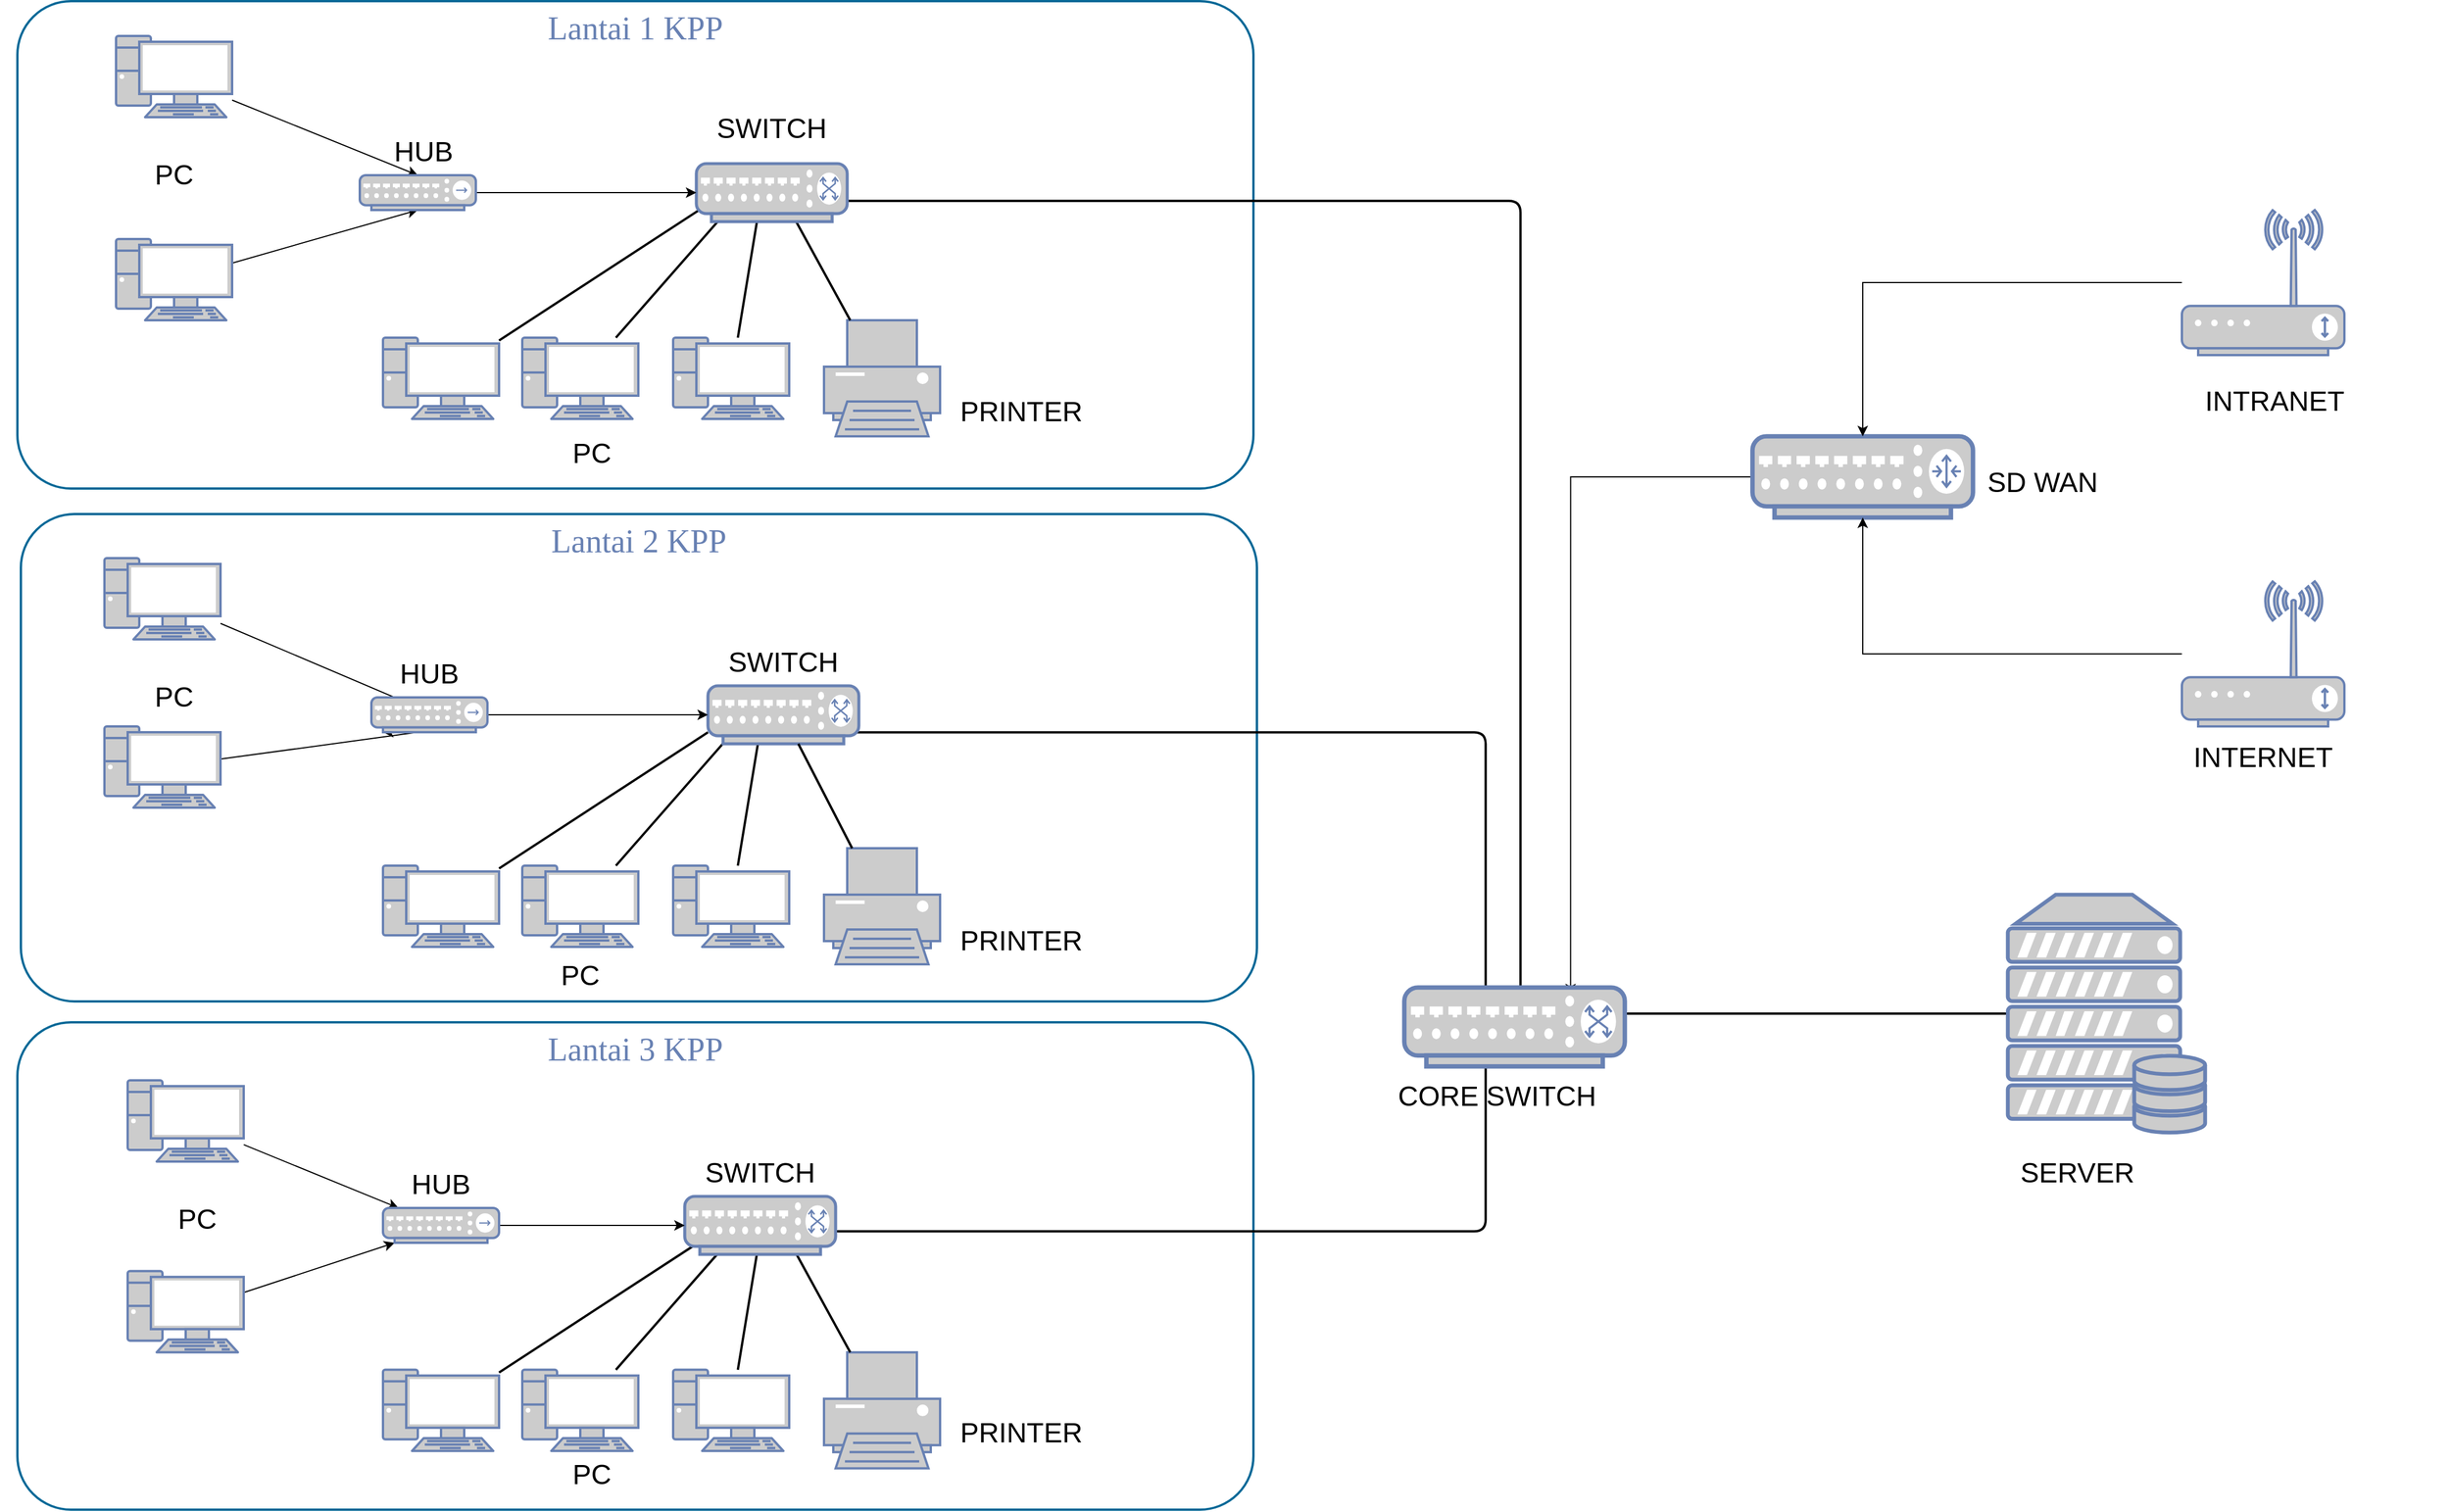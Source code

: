 <mxfile version="20.2.7" type="github">
  <diagram name="Page-1" id="bfe91b75-5d2c-26a0-9c1d-138518896778">
    <mxGraphModel dx="2449" dy="1293" grid="1" gridSize="10" guides="1" tooltips="1" connect="1" arrows="1" fold="1" page="1" pageScale="1" pageWidth="1100" pageHeight="850" background="none" math="0" shadow="0">
      <root>
        <mxCell id="0" />
        <mxCell id="1" parent="0" />
        <mxCell id="7c3789c024ecab99-81" value="Lantai 3 KPP" style="rounded=1;whiteSpace=wrap;html=1;shadow=0;comic=0;strokeColor=#036897;strokeWidth=2;fillColor=none;fontFamily=Verdana;fontSize=28;fontColor=#6881B3;align=center;arcSize=11;verticalAlign=top;" parent="1" vertex="1">
          <mxGeometry x="75" y="900" width="1065" height="420" as="geometry" />
        </mxCell>
        <mxCell id="7c3789c024ecab99-79" value="Lantai 2 KPP" style="rounded=1;whiteSpace=wrap;html=1;shadow=0;comic=0;strokeColor=#036897;strokeWidth=2;fillColor=none;fontFamily=Verdana;fontSize=28;fontColor=#6881B3;align=center;arcSize=11;verticalAlign=top;" parent="1" vertex="1">
          <mxGeometry x="78" y="462" width="1065" height="420" as="geometry" />
        </mxCell>
        <mxCell id="7c3789c024ecab99-78" value="Lantai 1 KPP" style="rounded=1;whiteSpace=wrap;html=1;shadow=0;comic=0;strokeColor=#036897;strokeWidth=2;fillColor=none;fontFamily=Verdana;fontSize=28;fontColor=#6881B3;align=center;arcSize=11;verticalAlign=top;" parent="1" vertex="1">
          <mxGeometry x="75" y="20" width="1065" height="420" as="geometry" />
        </mxCell>
        <mxCell id="7c3789c024ecab99-18" style="edgeStyle=orthogonalEdgeStyle;html=1;labelBackgroundColor=none;endArrow=none;endFill=0;strokeWidth=2;fontFamily=Verdana;fontSize=15;fontColor=#036897;" parent="1" edge="1">
          <mxGeometry relative="1" as="geometry">
            <mxPoint x="1370.111" y="868.5" as="targetPoint" />
            <Array as="points">
              <mxPoint x="1370" y="192" />
            </Array>
            <mxPoint x="770" y="192.111" as="sourcePoint" />
          </mxGeometry>
        </mxCell>
        <mxCell id="7c3789c024ecab99-52" style="edgeStyle=none;html=1;labelBackgroundColor=none;endArrow=none;endFill=0;strokeWidth=2;fontFamily=Verdana;fontSize=15;fontColor=#036897;" parent="1" target="eHwCj9Hu1qXZwQ10Q-U8-7" edge="1">
          <mxGeometry relative="1" as="geometry">
            <mxPoint x="1490" y="899.308" as="targetPoint" />
            <mxPoint x="1440" y="892.5" as="sourcePoint" />
          </mxGeometry>
        </mxCell>
        <mxCell id="eHwCj9Hu1qXZwQ10Q-U8-36" style="edgeStyle=none;rounded=0;orthogonalLoop=1;jettySize=auto;html=1;entryX=0.5;entryY=0;entryDx=0;entryDy=0;entryPerimeter=0;" edge="1" parent="1" source="7c3789c024ecab99-1" target="eHwCj9Hu1qXZwQ10Q-U8-33">
          <mxGeometry relative="1" as="geometry" />
        </mxCell>
        <mxCell id="7c3789c024ecab99-1" value="" style="fontColor=#0066CC;verticalAlign=top;verticalLabelPosition=bottom;labelPosition=center;align=center;html=1;fillColor=#CCCCCC;strokeColor=#6881B3;gradientColor=none;gradientDirection=north;strokeWidth=2;shape=mxgraph.networks.pc;rounded=0;shadow=0;comic=0;" parent="1" vertex="1">
          <mxGeometry x="160.0" y="50" width="100" height="70" as="geometry" />
        </mxCell>
        <mxCell id="eHwCj9Hu1qXZwQ10Q-U8-35" style="edgeStyle=none;rounded=0;orthogonalLoop=1;jettySize=auto;html=1;entryX=0.5;entryY=1;entryDx=0;entryDy=0;entryPerimeter=0;" edge="1" parent="1" source="7c3789c024ecab99-2" target="eHwCj9Hu1qXZwQ10Q-U8-33">
          <mxGeometry relative="1" as="geometry" />
        </mxCell>
        <mxCell id="7c3789c024ecab99-2" value="" style="fontColor=#0066CC;verticalAlign=top;verticalLabelPosition=bottom;labelPosition=center;align=center;html=1;fillColor=#CCCCCC;strokeColor=#6881B3;gradientColor=none;gradientDirection=north;strokeWidth=2;shape=mxgraph.networks.pc;rounded=0;shadow=0;comic=0;" parent="1" vertex="1">
          <mxGeometry x="160.0" y="225" width="100" height="70" as="geometry" />
        </mxCell>
        <mxCell id="7c3789c024ecab99-3" value="" style="fontColor=#0066CC;verticalAlign=top;verticalLabelPosition=bottom;labelPosition=center;align=center;html=1;fillColor=#CCCCCC;strokeColor=#6881B3;gradientColor=none;gradientDirection=north;strokeWidth=2;shape=mxgraph.networks.pc;rounded=0;shadow=0;comic=0;" parent="1" vertex="1">
          <mxGeometry x="390.0" y="310" width="100" height="70" as="geometry" />
        </mxCell>
        <mxCell id="7c3789c024ecab99-4" value="" style="fontColor=#0066CC;verticalAlign=top;verticalLabelPosition=bottom;labelPosition=center;align=center;html=1;fillColor=#CCCCCC;strokeColor=#6881B3;gradientColor=none;gradientDirection=north;strokeWidth=2;shape=mxgraph.networks.pc;rounded=0;shadow=0;comic=0;" parent="1" vertex="1">
          <mxGeometry x="510.0" y="310" width="100" height="70" as="geometry" />
        </mxCell>
        <mxCell id="7c3789c024ecab99-5" value="" style="fontColor=#0066CC;verticalAlign=top;verticalLabelPosition=bottom;labelPosition=center;align=center;html=1;fillColor=#CCCCCC;strokeColor=#6881B3;gradientColor=none;gradientDirection=north;strokeWidth=2;shape=mxgraph.networks.pc;rounded=0;shadow=0;comic=0;" parent="1" vertex="1">
          <mxGeometry x="640.0" y="310" width="100" height="70" as="geometry" />
        </mxCell>
        <mxCell id="7c3789c024ecab99-6" value="" style="fontColor=#0066CC;verticalAlign=top;verticalLabelPosition=bottom;labelPosition=center;align=center;html=1;fillColor=#CCCCCC;strokeColor=#6881B3;gradientColor=none;gradientDirection=north;strokeWidth=2;shape=mxgraph.networks.printer;rounded=0;shadow=0;comic=0;" parent="1" vertex="1">
          <mxGeometry x="770.0" y="295" width="100" height="100" as="geometry" />
        </mxCell>
        <mxCell id="7c3789c024ecab99-14" style="edgeStyle=none;html=1;labelBackgroundColor=none;endArrow=none;endFill=0;strokeWidth=2;fontFamily=Verdana;fontSize=15;fontColor=#036897;" parent="1" source="7c3789c024ecab99-3" edge="1">
          <mxGeometry relative="1" as="geometry">
            <mxPoint x="670" y="195.089" as="targetPoint" />
          </mxGeometry>
        </mxCell>
        <mxCell id="7c3789c024ecab99-15" style="edgeStyle=none;html=1;labelBackgroundColor=none;endArrow=none;endFill=0;strokeWidth=2;fontFamily=Verdana;fontSize=15;fontColor=#036897;" parent="1" source="7c3789c024ecab99-4" edge="1">
          <mxGeometry relative="1" as="geometry">
            <mxPoint x="682.74" y="205" as="targetPoint" />
          </mxGeometry>
        </mxCell>
        <mxCell id="7c3789c024ecab99-16" style="edgeStyle=none;html=1;labelBackgroundColor=none;endArrow=none;endFill=0;strokeWidth=2;fontFamily=Verdana;fontSize=15;fontColor=#036897;" parent="1" source="7c3789c024ecab99-5" edge="1">
          <mxGeometry relative="1" as="geometry">
            <mxPoint x="713.014" y="205" as="targetPoint" />
          </mxGeometry>
        </mxCell>
        <mxCell id="7c3789c024ecab99-17" style="edgeStyle=none;html=1;labelBackgroundColor=none;endArrow=none;endFill=0;strokeWidth=2;fontFamily=Verdana;fontSize=15;fontColor=#036897;" parent="1" source="7c3789c024ecab99-6" edge="1">
          <mxGeometry relative="1" as="geometry">
            <mxPoint x="743.288" y="205" as="targetPoint" />
          </mxGeometry>
        </mxCell>
        <mxCell id="eHwCj9Hu1qXZwQ10Q-U8-31" style="edgeStyle=none;rounded=0;orthogonalLoop=1;jettySize=auto;html=1;entryX=0.1;entryY=1;entryDx=0;entryDy=0;entryPerimeter=0;" edge="1" parent="1" source="7c3789c024ecab99-20" target="eHwCj9Hu1qXZwQ10Q-U8-29">
          <mxGeometry relative="1" as="geometry">
            <Array as="points">
              <mxPoint x="420" y="650" />
            </Array>
          </mxGeometry>
        </mxCell>
        <mxCell id="7c3789c024ecab99-20" value="" style="fontColor=#0066CC;verticalAlign=top;verticalLabelPosition=bottom;labelPosition=center;align=center;html=1;fillColor=#CCCCCC;strokeColor=#6881B3;gradientColor=none;gradientDirection=north;strokeWidth=2;shape=mxgraph.networks.pc;rounded=0;shadow=0;comic=0;" parent="1" vertex="1">
          <mxGeometry x="150.0" y="645" width="100" height="70" as="geometry" />
        </mxCell>
        <mxCell id="eHwCj9Hu1qXZwQ10Q-U8-32" style="edgeStyle=none;rounded=0;orthogonalLoop=1;jettySize=auto;html=1;" edge="1" parent="1" source="7c3789c024ecab99-21">
          <mxGeometry relative="1" as="geometry">
            <mxPoint x="380" y="630" as="targetPoint" />
            <Array as="points">
              <mxPoint x="400" y="620" />
            </Array>
          </mxGeometry>
        </mxCell>
        <mxCell id="7c3789c024ecab99-21" value="" style="fontColor=#0066CC;verticalAlign=top;verticalLabelPosition=bottom;labelPosition=center;align=center;html=1;fillColor=#CCCCCC;strokeColor=#6881B3;gradientColor=none;gradientDirection=north;strokeWidth=2;shape=mxgraph.networks.pc;rounded=0;shadow=0;comic=0;" parent="1" vertex="1">
          <mxGeometry x="150.0" y="500" width="100" height="70" as="geometry" />
        </mxCell>
        <mxCell id="7c3789c024ecab99-23" value="" style="fontColor=#0066CC;verticalAlign=top;verticalLabelPosition=bottom;labelPosition=center;align=center;html=1;fillColor=#CCCCCC;strokeColor=#6881B3;gradientColor=none;gradientDirection=north;strokeWidth=2;shape=mxgraph.networks.pc;rounded=0;shadow=0;comic=0;" parent="1" vertex="1">
          <mxGeometry x="390.0" y="765" width="100" height="70" as="geometry" />
        </mxCell>
        <mxCell id="7c3789c024ecab99-25" value="" style="fontColor=#0066CC;verticalAlign=top;verticalLabelPosition=bottom;labelPosition=center;align=center;html=1;fillColor=#CCCCCC;strokeColor=#6881B3;gradientColor=none;gradientDirection=north;strokeWidth=2;shape=mxgraph.networks.pc;rounded=0;shadow=0;comic=0;" parent="1" vertex="1">
          <mxGeometry x="510.0" y="765" width="100" height="70" as="geometry" />
        </mxCell>
        <mxCell id="7c3789c024ecab99-27" value="" style="fontColor=#0066CC;verticalAlign=top;verticalLabelPosition=bottom;labelPosition=center;align=center;html=1;fillColor=#CCCCCC;strokeColor=#6881B3;gradientColor=none;gradientDirection=north;strokeWidth=2;shape=mxgraph.networks.pc;rounded=0;shadow=0;comic=0;" parent="1" vertex="1">
          <mxGeometry x="640.0" y="765" width="100" height="70" as="geometry" />
        </mxCell>
        <mxCell id="7c3789c024ecab99-29" value="" style="fontColor=#0066CC;verticalAlign=top;verticalLabelPosition=bottom;labelPosition=center;align=center;html=1;fillColor=#CCCCCC;strokeColor=#6881B3;gradientColor=none;gradientDirection=north;strokeWidth=2;shape=mxgraph.networks.printer;rounded=0;shadow=0;comic=0;" parent="1" vertex="1">
          <mxGeometry x="770.0" y="750" width="100" height="100" as="geometry" />
        </mxCell>
        <mxCell id="7c3789c024ecab99-50" style="edgeStyle=orthogonalEdgeStyle;html=1;labelBackgroundColor=none;endArrow=none;endFill=0;strokeWidth=2;fontFamily=Verdana;fontSize=15;fontColor=#036897;" parent="1" edge="1">
          <mxGeometry relative="1" as="geometry">
            <mxPoint x="1340.111" y="868.5" as="targetPoint" />
            <mxPoint x="770" y="650.111" as="sourcePoint" />
            <Array as="points">
              <mxPoint x="1340" y="650" />
            </Array>
          </mxGeometry>
        </mxCell>
        <mxCell id="7c3789c024ecab99-22" style="edgeStyle=none;html=1;labelBackgroundColor=none;endArrow=none;endFill=0;strokeWidth=2;fontFamily=Verdana;fontSize=15;fontColor=#036897;" parent="1" source="7c3789c024ecab99-23" edge="1">
          <mxGeometry relative="1" as="geometry">
            <mxPoint x="670" y="650.089" as="targetPoint" />
          </mxGeometry>
        </mxCell>
        <mxCell id="7c3789c024ecab99-24" style="edgeStyle=none;html=1;labelBackgroundColor=none;endArrow=none;endFill=0;strokeWidth=2;fontFamily=Verdana;fontSize=15;fontColor=#036897;" parent="1" source="7c3789c024ecab99-25" edge="1">
          <mxGeometry relative="1" as="geometry">
            <mxPoint x="682.74" y="660" as="targetPoint" />
          </mxGeometry>
        </mxCell>
        <mxCell id="7c3789c024ecab99-26" style="edgeStyle=none;html=1;labelBackgroundColor=none;endArrow=none;endFill=0;strokeWidth=2;fontFamily=Verdana;fontSize=15;fontColor=#036897;" parent="1" source="7c3789c024ecab99-27" edge="1">
          <mxGeometry relative="1" as="geometry">
            <mxPoint x="713.014" y="660" as="targetPoint" />
          </mxGeometry>
        </mxCell>
        <mxCell id="7c3789c024ecab99-28" style="edgeStyle=none;html=1;labelBackgroundColor=none;endArrow=none;endFill=0;strokeWidth=2;fontFamily=Verdana;fontSize=15;fontColor=#036897;startArrow=none;" parent="1" source="eHwCj9Hu1qXZwQ10Q-U8-3" edge="1">
          <mxGeometry relative="1" as="geometry">
            <mxPoint x="743.288" y="660" as="targetPoint" />
          </mxGeometry>
        </mxCell>
        <mxCell id="eHwCj9Hu1qXZwQ10Q-U8-27" style="edgeStyle=none;rounded=0;orthogonalLoop=1;jettySize=auto;html=1;" edge="1" parent="1" source="7c3789c024ecab99-34" target="eHwCj9Hu1qXZwQ10Q-U8-22">
          <mxGeometry relative="1" as="geometry" />
        </mxCell>
        <mxCell id="7c3789c024ecab99-34" value="" style="fontColor=#0066CC;verticalAlign=top;verticalLabelPosition=bottom;labelPosition=center;align=center;html=1;fillColor=#CCCCCC;strokeColor=#6881B3;gradientColor=none;gradientDirection=north;strokeWidth=2;shape=mxgraph.networks.pc;rounded=0;shadow=0;comic=0;" parent="1" vertex="1">
          <mxGeometry x="170.0" y="950.002" width="100" height="70" as="geometry" />
        </mxCell>
        <mxCell id="eHwCj9Hu1qXZwQ10Q-U8-28" style="edgeStyle=none;rounded=0;orthogonalLoop=1;jettySize=auto;html=1;entryX=0.1;entryY=1;entryDx=0;entryDy=0;entryPerimeter=0;" edge="1" parent="1" source="7c3789c024ecab99-35" target="eHwCj9Hu1qXZwQ10Q-U8-22">
          <mxGeometry relative="1" as="geometry" />
        </mxCell>
        <mxCell id="7c3789c024ecab99-35" value="" style="fontColor=#0066CC;verticalAlign=top;verticalLabelPosition=bottom;labelPosition=center;align=center;html=1;fillColor=#CCCCCC;strokeColor=#6881B3;gradientColor=none;gradientDirection=north;strokeWidth=2;shape=mxgraph.networks.pc;rounded=0;shadow=0;comic=0;" parent="1" vertex="1">
          <mxGeometry x="170.0" y="1114.412" width="100" height="70" as="geometry" />
        </mxCell>
        <mxCell id="7c3789c024ecab99-37" value="" style="fontColor=#0066CC;verticalAlign=top;verticalLabelPosition=bottom;labelPosition=center;align=center;html=1;fillColor=#CCCCCC;strokeColor=#6881B3;gradientColor=none;gradientDirection=north;strokeWidth=2;shape=mxgraph.networks.pc;rounded=0;shadow=0;comic=0;" parent="1" vertex="1">
          <mxGeometry x="390.0" y="1199.412" width="100" height="70" as="geometry" />
        </mxCell>
        <mxCell id="7c3789c024ecab99-39" value="" style="fontColor=#0066CC;verticalAlign=top;verticalLabelPosition=bottom;labelPosition=center;align=center;html=1;fillColor=#CCCCCC;strokeColor=#6881B3;gradientColor=none;gradientDirection=north;strokeWidth=2;shape=mxgraph.networks.pc;rounded=0;shadow=0;comic=0;" parent="1" vertex="1">
          <mxGeometry x="510.0" y="1199.412" width="100" height="70" as="geometry" />
        </mxCell>
        <mxCell id="7c3789c024ecab99-41" value="" style="fontColor=#0066CC;verticalAlign=top;verticalLabelPosition=bottom;labelPosition=center;align=center;html=1;fillColor=#CCCCCC;strokeColor=#6881B3;gradientColor=none;gradientDirection=north;strokeWidth=2;shape=mxgraph.networks.pc;rounded=0;shadow=0;comic=0;" parent="1" vertex="1">
          <mxGeometry x="640.0" y="1199.412" width="100" height="70" as="geometry" />
        </mxCell>
        <mxCell id="7c3789c024ecab99-43" value="" style="fontColor=#0066CC;verticalAlign=top;verticalLabelPosition=bottom;labelPosition=center;align=center;html=1;fillColor=#CCCCCC;strokeColor=#6881B3;gradientColor=none;gradientDirection=north;strokeWidth=2;shape=mxgraph.networks.printer;rounded=0;shadow=0;comic=0;" parent="1" vertex="1">
          <mxGeometry x="770.0" y="1184.412" width="100" height="100" as="geometry" />
        </mxCell>
        <mxCell id="7c3789c024ecab99-51" style="edgeStyle=orthogonalEdgeStyle;html=1;labelBackgroundColor=none;endArrow=none;endFill=0;strokeWidth=2;fontFamily=Verdana;fontSize=15;fontColor=#036897;" parent="1" edge="1">
          <mxGeometry relative="1" as="geometry">
            <mxPoint x="1340.111" y="916.5" as="targetPoint" />
            <Array as="points">
              <mxPoint x="1340" y="1080" />
            </Array>
            <mxPoint x="770" y="1080.111" as="sourcePoint" />
          </mxGeometry>
        </mxCell>
        <mxCell id="7c3789c024ecab99-36" style="edgeStyle=none;html=1;labelBackgroundColor=none;endArrow=none;endFill=0;strokeWidth=2;fontFamily=Verdana;fontSize=15;fontColor=#036897;" parent="1" source="7c3789c024ecab99-37" edge="1">
          <mxGeometry relative="1" as="geometry">
            <mxPoint x="670" y="1084.501" as="targetPoint" />
          </mxGeometry>
        </mxCell>
        <mxCell id="7c3789c024ecab99-38" style="edgeStyle=none;html=1;labelBackgroundColor=none;endArrow=none;endFill=0;strokeWidth=2;fontFamily=Verdana;fontSize=15;fontColor=#036897;" parent="1" source="7c3789c024ecab99-39" edge="1">
          <mxGeometry relative="1" as="geometry">
            <mxPoint x="682.74" y="1094.412" as="targetPoint" />
          </mxGeometry>
        </mxCell>
        <mxCell id="7c3789c024ecab99-40" style="edgeStyle=none;html=1;labelBackgroundColor=none;endArrow=none;endFill=0;strokeWidth=2;fontFamily=Verdana;fontSize=15;fontColor=#036897;" parent="1" source="7c3789c024ecab99-41" edge="1">
          <mxGeometry relative="1" as="geometry">
            <mxPoint x="713.014" y="1094.412" as="targetPoint" />
          </mxGeometry>
        </mxCell>
        <mxCell id="7c3789c024ecab99-42" style="edgeStyle=none;html=1;labelBackgroundColor=none;endArrow=none;endFill=0;strokeWidth=2;fontFamily=Verdana;fontSize=15;fontColor=#036897;" parent="1" source="7c3789c024ecab99-43" edge="1">
          <mxGeometry relative="1" as="geometry">
            <mxPoint x="743.288" y="1094.412" as="targetPoint" />
          </mxGeometry>
        </mxCell>
        <mxCell id="eHwCj9Hu1qXZwQ10Q-U8-3" value="" style="fontColor=#0066CC;verticalAlign=top;verticalLabelPosition=bottom;labelPosition=center;align=center;html=1;outlineConnect=0;fillColor=#CCCCCC;strokeColor=#6881B3;gradientColor=none;gradientDirection=north;strokeWidth=2;shape=mxgraph.networks.switch;" vertex="1" parent="1">
          <mxGeometry x="670" y="610" width="130" height="50" as="geometry" />
        </mxCell>
        <mxCell id="eHwCj9Hu1qXZwQ10Q-U8-5" value="" style="edgeStyle=none;html=1;labelBackgroundColor=none;endArrow=none;endFill=0;strokeWidth=2;fontFamily=Verdana;fontSize=15;fontColor=#036897;" edge="1" parent="1" source="7c3789c024ecab99-29" target="eHwCj9Hu1qXZwQ10Q-U8-3">
          <mxGeometry relative="1" as="geometry">
            <mxPoint x="792.603" y="750" as="sourcePoint" />
            <mxPoint x="743.288" y="660" as="targetPoint" />
          </mxGeometry>
        </mxCell>
        <mxCell id="eHwCj9Hu1qXZwQ10Q-U8-7" value="" style="fontColor=#0066CC;verticalAlign=top;verticalLabelPosition=bottom;labelPosition=center;align=center;html=1;outlineConnect=0;fillColor=#CCCCCC;strokeColor=#6881B3;gradientColor=none;gradientDirection=north;strokeWidth=2;shape=mxgraph.networks.server_storage;" vertex="1" parent="1">
          <mxGeometry x="1790" y="790" width="170" height="205" as="geometry" />
        </mxCell>
        <mxCell id="eHwCj9Hu1qXZwQ10Q-U8-14" style="edgeStyle=orthogonalEdgeStyle;rounded=0;orthogonalLoop=1;jettySize=auto;html=1;entryX=0.754;entryY=0.087;entryDx=0;entryDy=0;entryPerimeter=0;" edge="1" parent="1" source="eHwCj9Hu1qXZwQ10Q-U8-8" target="eHwCj9Hu1qXZwQ10Q-U8-10">
          <mxGeometry relative="1" as="geometry" />
        </mxCell>
        <mxCell id="eHwCj9Hu1qXZwQ10Q-U8-8" value="" style="fontColor=#0066CC;verticalAlign=top;verticalLabelPosition=bottom;labelPosition=center;align=center;html=1;fillColor=#CCCCCC;strokeColor=#6881B3;gradientColor=none;gradientDirection=north;strokeWidth=2;shape=mxgraph.networks.router;rounded=0;shadow=0;comic=0;" vertex="1" parent="1">
          <mxGeometry x="1570" y="395" width="190" height="70" as="geometry" />
        </mxCell>
        <mxCell id="eHwCj9Hu1qXZwQ10Q-U8-10" value="" style="fontColor=#0066CC;verticalAlign=top;verticalLabelPosition=bottom;labelPosition=center;align=center;html=1;outlineConnect=0;fillColor=#CCCCCC;strokeColor=#6881B3;gradientColor=none;gradientDirection=north;strokeWidth=2;shape=mxgraph.networks.switch;" vertex="1" parent="1">
          <mxGeometry x="1270" y="870" width="190" height="68" as="geometry" />
        </mxCell>
        <mxCell id="eHwCj9Hu1qXZwQ10Q-U8-12" value="" style="fontColor=#0066CC;verticalAlign=top;verticalLabelPosition=bottom;labelPosition=center;align=center;html=1;outlineConnect=0;fillColor=#CCCCCC;strokeColor=#6881B3;gradientColor=none;gradientDirection=north;strokeWidth=2;shape=mxgraph.networks.switch;" vertex="1" parent="1">
          <mxGeometry x="660" y="160" width="130" height="50" as="geometry" />
        </mxCell>
        <mxCell id="eHwCj9Hu1qXZwQ10Q-U8-13" value="" style="fontColor=#0066CC;verticalAlign=top;verticalLabelPosition=bottom;labelPosition=center;align=center;html=1;outlineConnect=0;fillColor=#CCCCCC;strokeColor=#6881B3;gradientColor=none;gradientDirection=north;strokeWidth=2;shape=mxgraph.networks.switch;" vertex="1" parent="1">
          <mxGeometry x="650" y="1050" width="130" height="50" as="geometry" />
        </mxCell>
        <mxCell id="eHwCj9Hu1qXZwQ10Q-U8-19" style="edgeStyle=orthogonalEdgeStyle;rounded=0;orthogonalLoop=1;jettySize=auto;html=1;entryX=0.5;entryY=0;entryDx=0;entryDy=0;entryPerimeter=0;" edge="1" parent="1" source="eHwCj9Hu1qXZwQ10Q-U8-17" target="eHwCj9Hu1qXZwQ10Q-U8-8">
          <mxGeometry relative="1" as="geometry" />
        </mxCell>
        <mxCell id="eHwCj9Hu1qXZwQ10Q-U8-17" value="" style="fontColor=#0066CC;verticalAlign=top;verticalLabelPosition=bottom;labelPosition=center;align=center;html=1;outlineConnect=0;fillColor=#CCCCCC;strokeColor=#6881B3;gradientColor=none;gradientDirection=north;strokeWidth=2;shape=mxgraph.networks.wireless_modem;" vertex="1" parent="1">
          <mxGeometry x="1940" y="200" width="140" height="125" as="geometry" />
        </mxCell>
        <mxCell id="eHwCj9Hu1qXZwQ10Q-U8-21" style="edgeStyle=orthogonalEdgeStyle;rounded=0;orthogonalLoop=1;jettySize=auto;html=1;entryX=0.5;entryY=1;entryDx=0;entryDy=0;entryPerimeter=0;" edge="1" parent="1" source="eHwCj9Hu1qXZwQ10Q-U8-18" target="eHwCj9Hu1qXZwQ10Q-U8-8">
          <mxGeometry relative="1" as="geometry" />
        </mxCell>
        <mxCell id="eHwCj9Hu1qXZwQ10Q-U8-18" value="" style="fontColor=#0066CC;verticalAlign=top;verticalLabelPosition=bottom;labelPosition=center;align=center;html=1;outlineConnect=0;fillColor=#CCCCCC;strokeColor=#6881B3;gradientColor=none;gradientDirection=north;strokeWidth=2;shape=mxgraph.networks.wireless_modem;" vertex="1" parent="1">
          <mxGeometry x="1940" y="520" width="140" height="125" as="geometry" />
        </mxCell>
        <mxCell id="eHwCj9Hu1qXZwQ10Q-U8-26" style="rounded=0;orthogonalLoop=1;jettySize=auto;html=1;exitX=1;exitY=0.5;exitDx=0;exitDy=0;exitPerimeter=0;" edge="1" parent="1" source="eHwCj9Hu1qXZwQ10Q-U8-22" target="eHwCj9Hu1qXZwQ10Q-U8-13">
          <mxGeometry relative="1" as="geometry" />
        </mxCell>
        <mxCell id="eHwCj9Hu1qXZwQ10Q-U8-22" value="" style="fontColor=#0066CC;verticalAlign=top;verticalLabelPosition=bottom;labelPosition=center;align=center;html=1;outlineConnect=0;fillColor=#CCCCCC;strokeColor=#6881B3;gradientColor=none;gradientDirection=north;strokeWidth=2;shape=mxgraph.networks.hub;" vertex="1" parent="1">
          <mxGeometry x="390" y="1060" width="100" height="30" as="geometry" />
        </mxCell>
        <mxCell id="eHwCj9Hu1qXZwQ10Q-U8-30" style="edgeStyle=none;rounded=0;orthogonalLoop=1;jettySize=auto;html=1;" edge="1" parent="1" source="eHwCj9Hu1qXZwQ10Q-U8-29" target="eHwCj9Hu1qXZwQ10Q-U8-3">
          <mxGeometry relative="1" as="geometry" />
        </mxCell>
        <mxCell id="eHwCj9Hu1qXZwQ10Q-U8-29" value="" style="fontColor=#0066CC;verticalAlign=top;verticalLabelPosition=bottom;labelPosition=center;align=center;html=1;outlineConnect=0;fillColor=#CCCCCC;strokeColor=#6881B3;gradientColor=none;gradientDirection=north;strokeWidth=2;shape=mxgraph.networks.hub;" vertex="1" parent="1">
          <mxGeometry x="380" y="620" width="100" height="30" as="geometry" />
        </mxCell>
        <mxCell id="eHwCj9Hu1qXZwQ10Q-U8-34" style="edgeStyle=none;rounded=0;orthogonalLoop=1;jettySize=auto;html=1;" edge="1" parent="1" source="eHwCj9Hu1qXZwQ10Q-U8-33" target="eHwCj9Hu1qXZwQ10Q-U8-12">
          <mxGeometry relative="1" as="geometry" />
        </mxCell>
        <mxCell id="eHwCj9Hu1qXZwQ10Q-U8-33" value="" style="fontColor=#0066CC;verticalAlign=top;verticalLabelPosition=bottom;labelPosition=center;align=center;html=1;outlineConnect=0;fillColor=#CCCCCC;strokeColor=#6881B3;gradientColor=none;gradientDirection=north;strokeWidth=2;shape=mxgraph.networks.hub;" vertex="1" parent="1">
          <mxGeometry x="370" y="170" width="100" height="30" as="geometry" />
        </mxCell>
        <UserObject label="&lt;font style=&quot;font-size: 24px;&quot;&gt;CORE SWITCH&lt;/font&gt;" placeholders="1" name="Variable" id="eHwCj9Hu1qXZwQ10Q-U8-37">
          <mxCell style="text;html=1;strokeColor=none;fillColor=none;align=center;verticalAlign=middle;whiteSpace=wrap;overflow=hidden;" vertex="1" parent="1">
            <mxGeometry x="1200" y="929.41" width="300" height="70" as="geometry" />
          </mxCell>
        </UserObject>
        <UserObject label="&lt;font style=&quot;font-size: 24px;&quot;&gt;PRINTER&lt;/font&gt;" placeholders="1" name="Variable" id="eHwCj9Hu1qXZwQ10Q-U8-38">
          <mxCell style="text;html=1;strokeColor=none;fillColor=none;align=center;verticalAlign=middle;whiteSpace=wrap;overflow=hidden;" vertex="1" parent="1">
            <mxGeometry x="790" y="343.82" width="300" height="60.59" as="geometry" />
          </mxCell>
        </UserObject>
        <UserObject label="&lt;font style=&quot;font-size: 24px;&quot;&gt;SD WAN&lt;/font&gt;" placeholders="1" name="Variable" id="eHwCj9Hu1qXZwQ10Q-U8-39">
          <mxCell style="text;html=1;strokeColor=none;fillColor=none;align=center;verticalAlign=middle;whiteSpace=wrap;overflow=hidden;" vertex="1" parent="1">
            <mxGeometry x="1670" y="404.41" width="300" height="60.59" as="geometry" />
          </mxCell>
        </UserObject>
        <UserObject label="&lt;font style=&quot;font-size: 24px;&quot;&gt;INTRANET&lt;/font&gt;" placeholders="1" name="Variable" id="eHwCj9Hu1qXZwQ10Q-U8-40">
          <mxCell style="text;html=1;strokeColor=none;fillColor=none;align=center;verticalAlign=middle;whiteSpace=wrap;overflow=hidden;" vertex="1" parent="1">
            <mxGeometry x="1870" y="334.41" width="300" height="60.59" as="geometry" />
          </mxCell>
        </UserObject>
        <UserObject label="&lt;font style=&quot;font-size: 24px;&quot;&gt;INTERNET&lt;/font&gt;" placeholders="1" name="Variable" id="eHwCj9Hu1qXZwQ10Q-U8-41">
          <mxCell style="text;html=1;strokeColor=none;fillColor=none;align=center;verticalAlign=middle;whiteSpace=wrap;overflow=hidden;" vertex="1" parent="1">
            <mxGeometry x="1860" y="641.7" width="300" height="60.59" as="geometry" />
          </mxCell>
        </UserObject>
        <UserObject label="&lt;font style=&quot;font-size: 24px;&quot;&gt;SERVER&lt;/font&gt;" placeholders="1" name="Variable" id="eHwCj9Hu1qXZwQ10Q-U8-42">
          <mxCell style="text;html=1;strokeColor=none;fillColor=none;align=center;verticalAlign=middle;whiteSpace=wrap;overflow=hidden;" vertex="1" parent="1">
            <mxGeometry x="1700" y="999.41" width="300" height="60.59" as="geometry" />
          </mxCell>
        </UserObject>
        <UserObject label="&lt;font style=&quot;font-size: 24px;&quot;&gt;PC&lt;/font&gt;" placeholders="1" name="Variable" id="eHwCj9Hu1qXZwQ10Q-U8-43">
          <mxCell style="text;html=1;strokeColor=none;fillColor=none;align=center;verticalAlign=middle;whiteSpace=wrap;overflow=hidden;" vertex="1" parent="1">
            <mxGeometry x="420" y="380.0" width="300" height="60.59" as="geometry" />
          </mxCell>
        </UserObject>
        <UserObject label="&lt;font style=&quot;font-size: 24px;&quot;&gt;HUB&lt;/font&gt;" placeholders="1" name="Variable" id="eHwCj9Hu1qXZwQ10Q-U8-44">
          <mxCell style="text;html=1;strokeColor=none;fillColor=none;align=center;verticalAlign=middle;whiteSpace=wrap;overflow=hidden;" vertex="1" parent="1">
            <mxGeometry x="275" y="120.0" width="300" height="60.59" as="geometry" />
          </mxCell>
        </UserObject>
        <UserObject label="&lt;font style=&quot;font-size: 24px;&quot;&gt;SWITCH&lt;/font&gt;" placeholders="1" name="Variable" id="eHwCj9Hu1qXZwQ10Q-U8-45">
          <mxCell style="text;html=1;strokeColor=none;fillColor=none;align=center;verticalAlign=middle;whiteSpace=wrap;overflow=hidden;" vertex="1" parent="1">
            <mxGeometry x="585" y="559.41" width="300" height="60.59" as="geometry" />
          </mxCell>
        </UserObject>
        <UserObject label="&lt;font style=&quot;font-size: 24px;&quot;&gt;SWITCH&lt;/font&gt;" placeholders="1" name="Variable" id="eHwCj9Hu1qXZwQ10Q-U8-46">
          <mxCell style="text;html=1;strokeColor=none;fillColor=none;align=center;verticalAlign=middle;whiteSpace=wrap;overflow=hidden;" vertex="1" parent="1">
            <mxGeometry x="565" y="999.41" width="300" height="60.59" as="geometry" />
          </mxCell>
        </UserObject>
        <UserObject label="&lt;font style=&quot;font-size: 24px;&quot;&gt;SWITCH&lt;/font&gt;" placeholders="1" name="Variable" id="eHwCj9Hu1qXZwQ10Q-U8-47">
          <mxCell style="text;html=1;strokeColor=none;fillColor=none;align=center;verticalAlign=middle;whiteSpace=wrap;overflow=hidden;" vertex="1" parent="1">
            <mxGeometry x="575" y="99.41" width="300" height="60.59" as="geometry" />
          </mxCell>
        </UserObject>
        <UserObject label="&lt;font style=&quot;font-size: 24px;&quot;&gt;HUB&lt;/font&gt;" placeholders="1" name="Variable" id="eHwCj9Hu1qXZwQ10Q-U8-49">
          <mxCell style="text;html=1;strokeColor=none;fillColor=none;align=center;verticalAlign=middle;whiteSpace=wrap;overflow=hidden;" vertex="1" parent="1">
            <mxGeometry x="280" y="570.0" width="300" height="60.59" as="geometry" />
          </mxCell>
        </UserObject>
        <UserObject label="&lt;font style=&quot;font-size: 24px;&quot;&gt;HUB&lt;/font&gt;" placeholders="1" name="Variable" id="eHwCj9Hu1qXZwQ10Q-U8-50">
          <mxCell style="text;html=1;strokeColor=none;fillColor=none;align=center;verticalAlign=middle;whiteSpace=wrap;overflow=hidden;" vertex="1" parent="1">
            <mxGeometry x="290" y="1010.0" width="300" height="60.59" as="geometry" />
          </mxCell>
        </UserObject>
        <UserObject label="&lt;font style=&quot;font-size: 24px;&quot;&gt;PC&lt;/font&gt;" placeholders="1" name="Variable" id="eHwCj9Hu1qXZwQ10Q-U8-51">
          <mxCell style="text;html=1;strokeColor=none;fillColor=none;align=center;verticalAlign=middle;whiteSpace=wrap;overflow=hidden;" vertex="1" parent="1">
            <mxGeometry x="60" y="139.41" width="300" height="60.59" as="geometry" />
          </mxCell>
        </UserObject>
        <UserObject label="&lt;font style=&quot;font-size: 24px;&quot;&gt;PC&lt;/font&gt;" placeholders="1" name="Variable" id="eHwCj9Hu1qXZwQ10Q-U8-52">
          <mxCell style="text;html=1;strokeColor=none;fillColor=none;align=center;verticalAlign=middle;whiteSpace=wrap;overflow=hidden;" vertex="1" parent="1">
            <mxGeometry x="60" y="589.41" width="300" height="60.59" as="geometry" />
          </mxCell>
        </UserObject>
        <UserObject label="&lt;font style=&quot;font-size: 24px;&quot;&gt;PC&lt;/font&gt;" placeholders="1" name="Variable" id="eHwCj9Hu1qXZwQ10Q-U8-54">
          <mxCell style="text;html=1;strokeColor=none;fillColor=none;align=center;verticalAlign=middle;whiteSpace=wrap;overflow=hidden;" vertex="1" parent="1">
            <mxGeometry x="80" y="1039.41" width="300" height="60.59" as="geometry" />
          </mxCell>
        </UserObject>
        <UserObject label="&lt;font style=&quot;font-size: 24px;&quot;&gt;PC&lt;/font&gt;" placeholders="1" name="Variable" id="eHwCj9Hu1qXZwQ10Q-U8-55">
          <mxCell style="text;html=1;strokeColor=none;fillColor=none;align=center;verticalAlign=middle;whiteSpace=wrap;overflow=hidden;" vertex="1" parent="1">
            <mxGeometry x="420" y="1259.41" width="300" height="60.59" as="geometry" />
          </mxCell>
        </UserObject>
        <UserObject label="&lt;font style=&quot;font-size: 24px;&quot;&gt;PC&lt;/font&gt;" placeholders="1" name="Variable" id="eHwCj9Hu1qXZwQ10Q-U8-57">
          <mxCell style="text;html=1;strokeColor=none;fillColor=none;align=center;verticalAlign=middle;whiteSpace=wrap;overflow=hidden;" vertex="1" parent="1">
            <mxGeometry x="410" y="830.0" width="300" height="60.59" as="geometry" />
          </mxCell>
        </UserObject>
        <UserObject label="&lt;font style=&quot;font-size: 24px;&quot;&gt;PRINTER&lt;/font&gt;" placeholders="1" name="Variable" id="eHwCj9Hu1qXZwQ10Q-U8-58">
          <mxCell style="text;html=1;strokeColor=none;fillColor=none;align=center;verticalAlign=middle;whiteSpace=wrap;overflow=hidden;" vertex="1" parent="1">
            <mxGeometry x="790" y="800" width="300" height="60.59" as="geometry" />
          </mxCell>
        </UserObject>
        <UserObject label="&lt;font style=&quot;font-size: 24px;&quot;&gt;PRINTER&lt;/font&gt;" placeholders="1" name="Variable" id="eHwCj9Hu1qXZwQ10Q-U8-59">
          <mxCell style="text;html=1;strokeColor=none;fillColor=none;align=center;verticalAlign=middle;whiteSpace=wrap;overflow=hidden;" vertex="1" parent="1">
            <mxGeometry x="790" y="1223.82" width="300" height="60.59" as="geometry" />
          </mxCell>
        </UserObject>
        <mxCell id="eHwCj9Hu1qXZwQ10Q-U8-60" style="edgeStyle=none;rounded=0;orthogonalLoop=1;jettySize=auto;html=1;exitX=0.5;exitY=0;exitDx=0;exitDy=0;fontSize=24;" edge="1" parent="1" source="eHwCj9Hu1qXZwQ10Q-U8-38" target="eHwCj9Hu1qXZwQ10Q-U8-38">
          <mxGeometry relative="1" as="geometry" />
        </mxCell>
      </root>
    </mxGraphModel>
  </diagram>
</mxfile>

